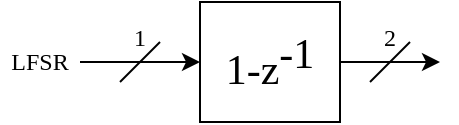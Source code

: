 <mxfile version="24.8.3">
  <diagram name="Page-1" id="TlybpZzslaQXDVMsCImC">
    <mxGraphModel dx="376" dy="208" grid="1" gridSize="10" guides="1" tooltips="1" connect="1" arrows="1" fold="1" page="1" pageScale="1" pageWidth="850" pageHeight="1100" math="0" shadow="0">
      <root>
        <mxCell id="0" />
        <mxCell id="1" parent="0" />
        <mxCell id="6veqzkO-U2l6y4iQRFbG-1" value="&lt;span style=&quot;font-family: &amp;quot;Cambria Math&amp;quot;; font-size: 21px;&quot;&gt;1-z&lt;sup style=&quot;font-size: 21px;&quot;&gt;-1&lt;/sup&gt;&lt;/span&gt;" style="rounded=0;whiteSpace=wrap;html=1;fontSize=21;fontStyle=0" vertex="1" parent="1">
          <mxGeometry x="320" y="200" width="70" height="60" as="geometry" />
        </mxCell>
        <mxCell id="6veqzkO-U2l6y4iQRFbG-2" value="" style="endArrow=classic;html=1;rounded=0;entryX=0;entryY=0.5;entryDx=0;entryDy=0;" edge="1" parent="1" target="6veqzkO-U2l6y4iQRFbG-1">
          <mxGeometry width="50" height="50" relative="1" as="geometry">
            <mxPoint x="260" y="230" as="sourcePoint" />
            <mxPoint x="380" y="240" as="targetPoint" />
          </mxGeometry>
        </mxCell>
        <mxCell id="6veqzkO-U2l6y4iQRFbG-3" value="" style="endArrow=none;html=1;rounded=0;" edge="1" parent="1">
          <mxGeometry width="50" height="50" relative="1" as="geometry">
            <mxPoint x="280" y="240" as="sourcePoint" />
            <mxPoint x="300" y="220" as="targetPoint" />
          </mxGeometry>
        </mxCell>
        <mxCell id="6veqzkO-U2l6y4iQRFbG-4" value="" style="endArrow=classic;html=1;rounded=0;exitX=1;exitY=0.5;exitDx=0;exitDy=0;" edge="1" parent="1" source="6veqzkO-U2l6y4iQRFbG-1">
          <mxGeometry width="50" height="50" relative="1" as="geometry">
            <mxPoint x="330" y="290" as="sourcePoint" />
            <mxPoint x="440" y="230" as="targetPoint" />
          </mxGeometry>
        </mxCell>
        <mxCell id="6veqzkO-U2l6y4iQRFbG-5" value="" style="endArrow=none;html=1;rounded=0;" edge="1" parent="1">
          <mxGeometry width="50" height="50" relative="1" as="geometry">
            <mxPoint x="405" y="240" as="sourcePoint" />
            <mxPoint x="425" y="220" as="targetPoint" />
          </mxGeometry>
        </mxCell>
        <mxCell id="6veqzkO-U2l6y4iQRFbG-6" value="LFSR" style="text;strokeColor=none;align=center;fillColor=none;html=1;verticalAlign=middle;whiteSpace=wrap;rounded=0;fontFamily=palatino;" vertex="1" parent="1">
          <mxGeometry x="220" y="222.5" width="40" height="15" as="geometry" />
        </mxCell>
        <mxCell id="6veqzkO-U2l6y4iQRFbG-7" value="&lt;font face=&quot;palatino&quot;&gt;1&lt;/font&gt;" style="text;strokeColor=none;align=center;fillColor=none;html=1;verticalAlign=middle;whiteSpace=wrap;rounded=0;" vertex="1" parent="1">
          <mxGeometry x="280" y="212.5" width="20" height="10" as="geometry" />
        </mxCell>
        <mxCell id="6veqzkO-U2l6y4iQRFbG-8" value="&lt;font face=&quot;palatino&quot;&gt;2&lt;/font&gt;" style="text;strokeColor=none;align=center;fillColor=none;html=1;verticalAlign=middle;whiteSpace=wrap;rounded=0;" vertex="1" parent="1">
          <mxGeometry x="405" y="212.5" width="20" height="10" as="geometry" />
        </mxCell>
      </root>
    </mxGraphModel>
  </diagram>
</mxfile>
